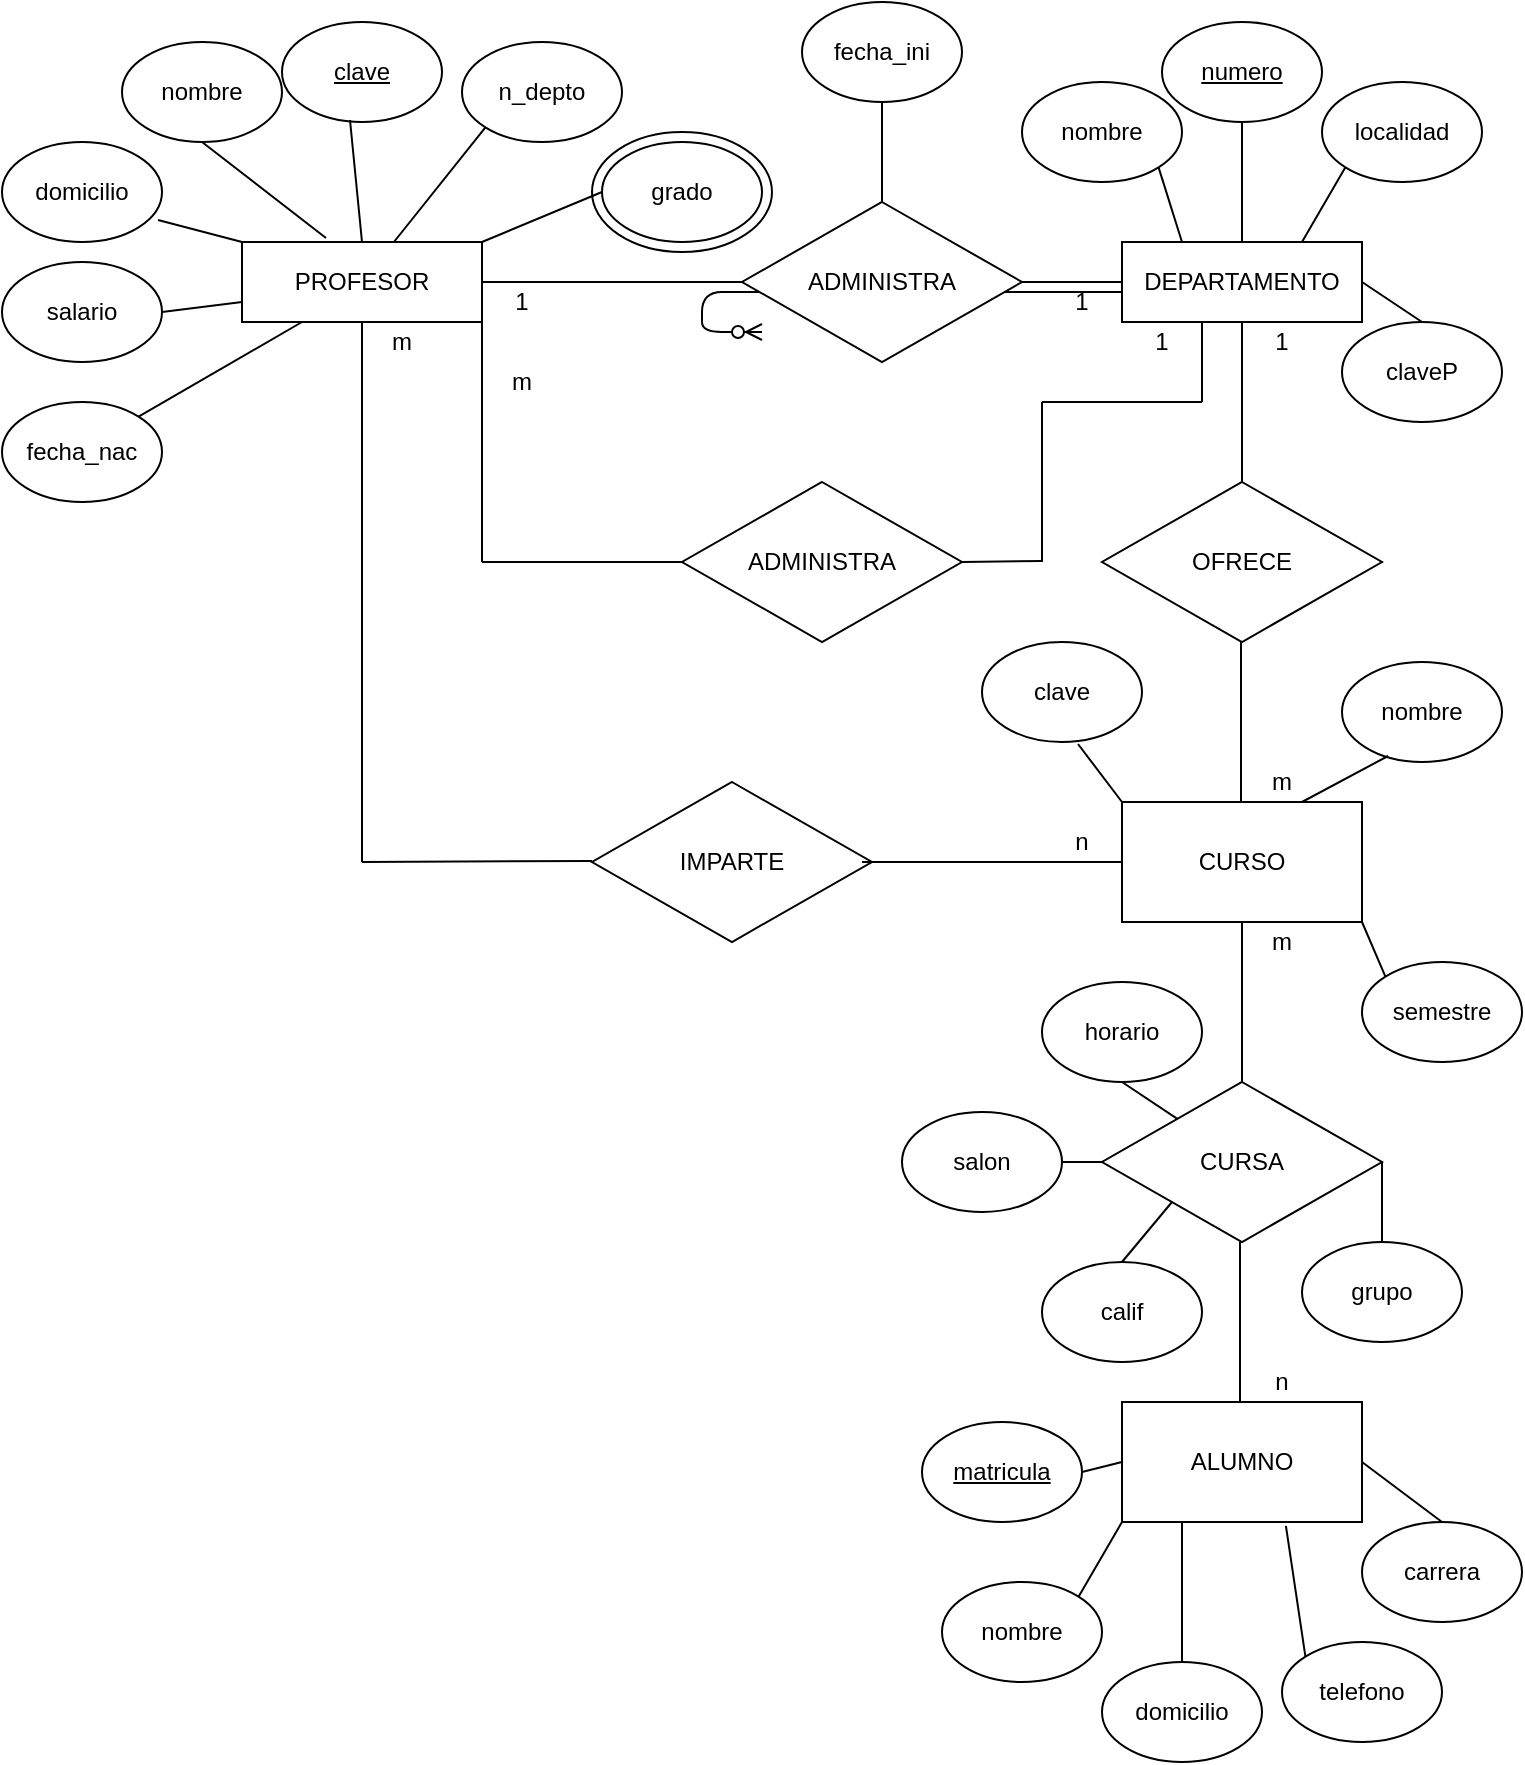 <mxfile version="13.8.1" type="device"><diagram id="R2lEEEUBdFMjLlhIrx00" name="Page-1"><mxGraphModel dx="667" dy="810" grid="1" gridSize="10" guides="1" tooltips="1" connect="1" arrows="1" fold="1" page="1" pageScale="1" pageWidth="850" pageHeight="1100" math="0" shadow="0" extFonts="Permanent Marker^https://fonts.googleapis.com/css?family=Permanent+Marker"><root><mxCell id="0"/><mxCell id="1" parent="0"/><mxCell id="zcO7fUFBYeUADpBiGv-S-21" value="" style="ellipse;whiteSpace=wrap;html=1;" vertex="1" parent="1"><mxGeometry x="375" y="105" width="90" height="60" as="geometry"/></mxCell><mxCell id="C-vyLk0tnHw3VtMMgP7b-12" value="" style="edgeStyle=entityRelationEdgeStyle;endArrow=ERzeroToMany;startArrow=ERone;endFill=1;startFill=0;" parent="1" target="C-vyLk0tnHw3VtMMgP7b-17" edge="1"><mxGeometry width="100" height="100" relative="1" as="geometry"><mxPoint x="700" y="165" as="sourcePoint"/><mxPoint x="460" y="205" as="targetPoint"/></mxGeometry></mxCell><mxCell id="zcO7fUFBYeUADpBiGv-S-1" value="PROFESOR" style="rounded=0;whiteSpace=wrap;html=1;" vertex="1" parent="1"><mxGeometry x="200" y="160" width="120" height="40" as="geometry"/></mxCell><mxCell id="zcO7fUFBYeUADpBiGv-S-2" value="DEPARTAMENTO" style="rounded=0;whiteSpace=wrap;html=1;" vertex="1" parent="1"><mxGeometry x="640" y="160" width="120" height="40" as="geometry"/></mxCell><mxCell id="zcO7fUFBYeUADpBiGv-S-3" value="CURSO" style="rounded=0;whiteSpace=wrap;html=1;" vertex="1" parent="1"><mxGeometry x="640" y="440" width="120" height="60" as="geometry"/></mxCell><mxCell id="zcO7fUFBYeUADpBiGv-S-4" value="ALUMNO" style="rounded=0;whiteSpace=wrap;html=1;" vertex="1" parent="1"><mxGeometry x="640" y="740" width="120" height="60" as="geometry"/></mxCell><mxCell id="zcO7fUFBYeUADpBiGv-S-6" value="&lt;u&gt;clave&lt;/u&gt;" style="ellipse;whiteSpace=wrap;html=1;" vertex="1" parent="1"><mxGeometry x="220" y="50" width="80" height="50" as="geometry"/></mxCell><mxCell id="zcO7fUFBYeUADpBiGv-S-7" value="nombre" style="ellipse;whiteSpace=wrap;html=1;" vertex="1" parent="1"><mxGeometry x="140" y="60" width="80" height="50" as="geometry"/></mxCell><mxCell id="zcO7fUFBYeUADpBiGv-S-8" value="domicilio" style="ellipse;whiteSpace=wrap;html=1;" vertex="1" parent="1"><mxGeometry x="80" y="110" width="80" height="50" as="geometry"/></mxCell><mxCell id="zcO7fUFBYeUADpBiGv-S-9" value="salario" style="ellipse;whiteSpace=wrap;html=1;" vertex="1" parent="1"><mxGeometry x="80" y="170" width="80" height="50" as="geometry"/></mxCell><mxCell id="zcO7fUFBYeUADpBiGv-S-10" value="fecha_nac" style="ellipse;whiteSpace=wrap;html=1;" vertex="1" parent="1"><mxGeometry x="80" y="240" width="80" height="50" as="geometry"/></mxCell><mxCell id="zcO7fUFBYeUADpBiGv-S-11" value="n_depto" style="ellipse;whiteSpace=wrap;html=1;" vertex="1" parent="1"><mxGeometry x="310" y="60" width="80" height="50" as="geometry"/></mxCell><mxCell id="zcO7fUFBYeUADpBiGv-S-12" value="" style="endArrow=none;html=1;entryX=0.425;entryY=0.98;entryDx=0;entryDy=0;entryPerimeter=0;" edge="1" parent="1" target="zcO7fUFBYeUADpBiGv-S-6"><mxGeometry width="50" height="50" relative="1" as="geometry"><mxPoint x="260" y="160" as="sourcePoint"/><mxPoint x="310" y="110" as="targetPoint"/></mxGeometry></mxCell><mxCell id="zcO7fUFBYeUADpBiGv-S-13" value="" style="endArrow=none;html=1;entryX=0.5;entryY=1;entryDx=0;entryDy=0;exitX=0.35;exitY=-0.05;exitDx=0;exitDy=0;exitPerimeter=0;" edge="1" parent="1" source="zcO7fUFBYeUADpBiGv-S-1" target="zcO7fUFBYeUADpBiGv-S-7"><mxGeometry width="50" height="50" relative="1" as="geometry"><mxPoint x="270" y="170" as="sourcePoint"/><mxPoint x="334" y="139" as="targetPoint"/></mxGeometry></mxCell><mxCell id="zcO7fUFBYeUADpBiGv-S-14" value="" style="endArrow=none;html=1;entryX=0.975;entryY=0.78;entryDx=0;entryDy=0;exitX=0;exitY=0;exitDx=0;exitDy=0;entryPerimeter=0;" edge="1" parent="1" source="zcO7fUFBYeUADpBiGv-S-1" target="zcO7fUFBYeUADpBiGv-S-8"><mxGeometry width="50" height="50" relative="1" as="geometry"><mxPoint x="252" y="168" as="sourcePoint"/><mxPoint x="250" y="120" as="targetPoint"/></mxGeometry></mxCell><mxCell id="zcO7fUFBYeUADpBiGv-S-15" value="" style="endArrow=none;html=1;entryX=1;entryY=0.5;entryDx=0;entryDy=0;exitX=0;exitY=0.75;exitDx=0;exitDy=0;" edge="1" parent="1" source="zcO7fUFBYeUADpBiGv-S-1" target="zcO7fUFBYeUADpBiGv-S-9"><mxGeometry width="50" height="50" relative="1" as="geometry"><mxPoint x="262" y="178" as="sourcePoint"/><mxPoint x="260" y="130" as="targetPoint"/></mxGeometry></mxCell><mxCell id="zcO7fUFBYeUADpBiGv-S-17" value="grado" style="ellipse;whiteSpace=wrap;html=1;" vertex="1" parent="1"><mxGeometry x="380" y="110" width="80" height="50" as="geometry"/></mxCell><mxCell id="zcO7fUFBYeUADpBiGv-S-18" value="" style="endArrow=none;html=1;exitX=1;exitY=0;exitDx=0;exitDy=0;entryX=0.25;entryY=1;entryDx=0;entryDy=0;" edge="1" parent="1" source="zcO7fUFBYeUADpBiGv-S-10" target="zcO7fUFBYeUADpBiGv-S-1"><mxGeometry width="50" height="50" relative="1" as="geometry"><mxPoint x="270" y="320" as="sourcePoint"/><mxPoint x="320" y="270" as="targetPoint"/></mxGeometry></mxCell><mxCell id="zcO7fUFBYeUADpBiGv-S-19" value="" style="endArrow=none;html=1;entryX=0;entryY=1;entryDx=0;entryDy=0;" edge="1" parent="1" source="zcO7fUFBYeUADpBiGv-S-1" target="zcO7fUFBYeUADpBiGv-S-11"><mxGeometry width="50" height="50" relative="1" as="geometry"><mxPoint x="270" y="320" as="sourcePoint"/><mxPoint x="320" y="270" as="targetPoint"/></mxGeometry></mxCell><mxCell id="zcO7fUFBYeUADpBiGv-S-20" value="" style="endArrow=none;html=1;entryX=0;entryY=0.5;entryDx=0;entryDy=0;exitX=1;exitY=0;exitDx=0;exitDy=0;" edge="1" parent="1" source="zcO7fUFBYeUADpBiGv-S-1" target="zcO7fUFBYeUADpBiGv-S-17"><mxGeometry width="50" height="50" relative="1" as="geometry"><mxPoint x="270" y="320" as="sourcePoint"/><mxPoint x="320" y="270" as="targetPoint"/></mxGeometry></mxCell><mxCell id="zcO7fUFBYeUADpBiGv-S-22" value="ADMINISTRA" style="rhombus;whiteSpace=wrap;html=1;" vertex="1" parent="1"><mxGeometry x="450" y="140" width="140" height="80" as="geometry"/></mxCell><mxCell id="zcO7fUFBYeUADpBiGv-S-23" value="" style="endArrow=none;html=1;exitX=1;exitY=0.5;exitDx=0;exitDy=0;entryX=0;entryY=0.5;entryDx=0;entryDy=0;" edge="1" parent="1" source="zcO7fUFBYeUADpBiGv-S-1" target="zcO7fUFBYeUADpBiGv-S-22"><mxGeometry width="50" height="50" relative="1" as="geometry"><mxPoint x="400" y="320" as="sourcePoint"/><mxPoint x="450" y="270" as="targetPoint"/></mxGeometry></mxCell><mxCell id="zcO7fUFBYeUADpBiGv-S-24" value="" style="endArrow=none;html=1;exitX=0;exitY=0.5;exitDx=0;exitDy=0;entryX=1;entryY=0.5;entryDx=0;entryDy=0;" edge="1" parent="1" source="zcO7fUFBYeUADpBiGv-S-2" target="zcO7fUFBYeUADpBiGv-S-22"><mxGeometry width="50" height="50" relative="1" as="geometry"><mxPoint x="330" y="190" as="sourcePoint"/><mxPoint x="460" y="190" as="targetPoint"/></mxGeometry></mxCell><mxCell id="zcO7fUFBYeUADpBiGv-S-25" value="1" style="text;html=1;strokeColor=none;fillColor=none;align=center;verticalAlign=middle;whiteSpace=wrap;rounded=0;" vertex="1" parent="1"><mxGeometry x="320" y="180" width="40" height="20" as="geometry"/></mxCell><mxCell id="zcO7fUFBYeUADpBiGv-S-26" value="1" style="text;html=1;strokeColor=none;fillColor=none;align=center;verticalAlign=middle;whiteSpace=wrap;rounded=0;" vertex="1" parent="1"><mxGeometry x="600" y="180" width="40" height="20" as="geometry"/></mxCell><mxCell id="zcO7fUFBYeUADpBiGv-S-27" value="" style="endArrow=none;html=1;entryX=0.5;entryY=0;entryDx=0;entryDy=0;" edge="1" parent="1" target="zcO7fUFBYeUADpBiGv-S-22"><mxGeometry width="50" height="50" relative="1" as="geometry"><mxPoint x="520" y="90" as="sourcePoint"/><mxPoint x="240" y="210" as="targetPoint"/></mxGeometry></mxCell><mxCell id="zcO7fUFBYeUADpBiGv-S-28" value="fecha_ini" style="ellipse;whiteSpace=wrap;html=1;" vertex="1" parent="1"><mxGeometry x="480" y="40" width="80" height="50" as="geometry"/></mxCell><mxCell id="zcO7fUFBYeUADpBiGv-S-29" value="OFRECE" style="rhombus;whiteSpace=wrap;html=1;" vertex="1" parent="1"><mxGeometry x="630" y="280" width="140" height="80" as="geometry"/></mxCell><mxCell id="zcO7fUFBYeUADpBiGv-S-30" value="" style="endArrow=none;html=1;exitX=0.5;exitY=0;exitDx=0;exitDy=0;entryX=0.5;entryY=1;entryDx=0;entryDy=0;" edge="1" parent="1" source="zcO7fUFBYeUADpBiGv-S-29" target="zcO7fUFBYeUADpBiGv-S-2"><mxGeometry width="50" height="50" relative="1" as="geometry"><mxPoint x="330" y="190" as="sourcePoint"/><mxPoint x="460" y="190" as="targetPoint"/></mxGeometry></mxCell><mxCell id="zcO7fUFBYeUADpBiGv-S-31" value="" style="endArrow=none;html=1;exitX=0.5;exitY=0;exitDx=0;exitDy=0;entryX=0.5;entryY=1;entryDx=0;entryDy=0;" edge="1" parent="1"><mxGeometry width="50" height="50" relative="1" as="geometry"><mxPoint x="699.5" y="440" as="sourcePoint"/><mxPoint x="699.5" y="360" as="targetPoint"/></mxGeometry></mxCell><mxCell id="zcO7fUFBYeUADpBiGv-S-32" value="1" style="text;html=1;strokeColor=none;fillColor=none;align=center;verticalAlign=middle;whiteSpace=wrap;rounded=0;" vertex="1" parent="1"><mxGeometry x="700" y="200" width="40" height="20" as="geometry"/></mxCell><mxCell id="zcO7fUFBYeUADpBiGv-S-33" value="m" style="text;html=1;strokeColor=none;fillColor=none;align=center;verticalAlign=middle;whiteSpace=wrap;rounded=0;" vertex="1" parent="1"><mxGeometry x="700" y="420" width="40" height="20" as="geometry"/></mxCell><mxCell id="zcO7fUFBYeUADpBiGv-S-34" value="clave" style="ellipse;whiteSpace=wrap;html=1;" vertex="1" parent="1"><mxGeometry x="570" y="360" width="80" height="50" as="geometry"/></mxCell><mxCell id="zcO7fUFBYeUADpBiGv-S-35" value="nombre" style="ellipse;whiteSpace=wrap;html=1;" vertex="1" parent="1"><mxGeometry x="750" y="370" width="80" height="50" as="geometry"/></mxCell><mxCell id="zcO7fUFBYeUADpBiGv-S-36" value="semestre" style="ellipse;whiteSpace=wrap;html=1;" vertex="1" parent="1"><mxGeometry x="760" y="520" width="80" height="50" as="geometry"/></mxCell><mxCell id="zcO7fUFBYeUADpBiGv-S-37" value="" style="endArrow=none;html=1;entryX=1;entryY=1;entryDx=0;entryDy=0;exitX=0;exitY=0;exitDx=0;exitDy=0;" edge="1" parent="1" source="zcO7fUFBYeUADpBiGv-S-36" target="zcO7fUFBYeUADpBiGv-S-3"><mxGeometry width="50" height="50" relative="1" as="geometry"><mxPoint x="650" y="547.5" as="sourcePoint"/><mxPoint x="710" y="522.5" as="targetPoint"/></mxGeometry></mxCell><mxCell id="zcO7fUFBYeUADpBiGv-S-38" value="" style="endArrow=none;html=1;entryX=0.75;entryY=1;entryDx=0;entryDy=0;exitX=0.288;exitY=0.94;exitDx=0;exitDy=0;exitPerimeter=0;" edge="1" parent="1" source="zcO7fUFBYeUADpBiGv-S-35" target="zcO7fUFBYeUADpBiGv-S-33"><mxGeometry width="50" height="50" relative="1" as="geometry"><mxPoint x="781.716" y="527.322" as="sourcePoint"/><mxPoint x="770" y="510" as="targetPoint"/></mxGeometry></mxCell><mxCell id="zcO7fUFBYeUADpBiGv-S-39" value="" style="endArrow=none;html=1;entryX=0;entryY=0;entryDx=0;entryDy=0;exitX=0.6;exitY=1.02;exitDx=0;exitDy=0;exitPerimeter=0;" edge="1" parent="1" source="zcO7fUFBYeUADpBiGv-S-34" target="zcO7fUFBYeUADpBiGv-S-3"><mxGeometry width="50" height="50" relative="1" as="geometry"><mxPoint x="763.04" y="417" as="sourcePoint"/><mxPoint x="740" y="450" as="targetPoint"/></mxGeometry></mxCell><mxCell id="zcO7fUFBYeUADpBiGv-S-40" value="IMPARTE" style="rhombus;whiteSpace=wrap;html=1;" vertex="1" parent="1"><mxGeometry x="375" y="430" width="140" height="80" as="geometry"/></mxCell><mxCell id="zcO7fUFBYeUADpBiGv-S-41" value="" style="endArrow=none;html=1;entryX=0;entryY=0.5;entryDx=0;entryDy=0;" edge="1" parent="1"><mxGeometry width="50" height="50" relative="1" as="geometry"><mxPoint x="260" y="470" as="sourcePoint"/><mxPoint x="375" y="469.5" as="targetPoint"/></mxGeometry></mxCell><mxCell id="zcO7fUFBYeUADpBiGv-S-42" value="" style="endArrow=none;html=1;entryX=0.5;entryY=1;entryDx=0;entryDy=0;" edge="1" parent="1" target="zcO7fUFBYeUADpBiGv-S-1"><mxGeometry width="50" height="50" relative="1" as="geometry"><mxPoint x="260" y="470" as="sourcePoint"/><mxPoint x="490" y="290" as="targetPoint"/></mxGeometry></mxCell><mxCell id="zcO7fUFBYeUADpBiGv-S-43" value="" style="endArrow=none;html=1;entryX=0;entryY=0.5;entryDx=0;entryDy=0;" edge="1" parent="1" target="zcO7fUFBYeUADpBiGv-S-3"><mxGeometry width="50" height="50" relative="1" as="geometry"><mxPoint x="510" y="470" as="sourcePoint"/><mxPoint x="625" y="469.5" as="targetPoint"/><Array as="points"><mxPoint x="580" y="470"/></Array></mxGeometry></mxCell><mxCell id="zcO7fUFBYeUADpBiGv-S-44" value="n" style="text;html=1;strokeColor=none;fillColor=none;align=center;verticalAlign=middle;whiteSpace=wrap;rounded=0;" vertex="1" parent="1"><mxGeometry x="600" y="450" width="40" height="20" as="geometry"/></mxCell><mxCell id="zcO7fUFBYeUADpBiGv-S-45" value="m" style="text;html=1;strokeColor=none;fillColor=none;align=center;verticalAlign=middle;whiteSpace=wrap;rounded=0;" vertex="1" parent="1"><mxGeometry x="260" y="200" width="40" height="20" as="geometry"/></mxCell><mxCell id="zcO7fUFBYeUADpBiGv-S-46" value="CURSA" style="rhombus;whiteSpace=wrap;html=1;" vertex="1" parent="1"><mxGeometry x="630" y="580" width="140" height="80" as="geometry"/></mxCell><mxCell id="zcO7fUFBYeUADpBiGv-S-47" value="" style="endArrow=none;html=1;exitX=0.5;exitY=1;exitDx=0;exitDy=0;" edge="1" parent="1" source="zcO7fUFBYeUADpBiGv-S-3"><mxGeometry width="50" height="50" relative="1" as="geometry"><mxPoint x="520" y="480" as="sourcePoint"/><mxPoint x="700" y="580" as="targetPoint"/><Array as="points"><mxPoint x="700" y="580"/></Array></mxGeometry></mxCell><mxCell id="zcO7fUFBYeUADpBiGv-S-48" value="" style="endArrow=none;html=1;exitX=0.5;exitY=1;exitDx=0;exitDy=0;" edge="1" parent="1"><mxGeometry width="50" height="50" relative="1" as="geometry"><mxPoint x="699" y="660" as="sourcePoint"/><mxPoint x="699" y="740" as="targetPoint"/><Array as="points"><mxPoint x="699" y="740"/></Array></mxGeometry></mxCell><mxCell id="zcO7fUFBYeUADpBiGv-S-49" value="m" style="text;html=1;strokeColor=none;fillColor=none;align=center;verticalAlign=middle;whiteSpace=wrap;rounded=0;" vertex="1" parent="1"><mxGeometry x="700" y="500" width="40" height="20" as="geometry"/></mxCell><mxCell id="zcO7fUFBYeUADpBiGv-S-50" value="n" style="text;html=1;strokeColor=none;fillColor=none;align=center;verticalAlign=middle;whiteSpace=wrap;rounded=0;" vertex="1" parent="1"><mxGeometry x="700" y="720" width="40" height="20" as="geometry"/></mxCell><mxCell id="zcO7fUFBYeUADpBiGv-S-51" value="horario" style="ellipse;whiteSpace=wrap;html=1;" vertex="1" parent="1"><mxGeometry x="600" y="530" width="80" height="50" as="geometry"/></mxCell><mxCell id="zcO7fUFBYeUADpBiGv-S-52" value="salon" style="ellipse;whiteSpace=wrap;html=1;" vertex="1" parent="1"><mxGeometry x="530" y="595" width="80" height="50" as="geometry"/></mxCell><mxCell id="zcO7fUFBYeUADpBiGv-S-53" value="grupo" style="ellipse;whiteSpace=wrap;html=1;" vertex="1" parent="1"><mxGeometry x="730" y="660" width="80" height="50" as="geometry"/></mxCell><mxCell id="zcO7fUFBYeUADpBiGv-S-54" value="calif" style="ellipse;whiteSpace=wrap;html=1;" vertex="1" parent="1"><mxGeometry x="600" y="670" width="80" height="50" as="geometry"/></mxCell><mxCell id="zcO7fUFBYeUADpBiGv-S-55" value="" style="endArrow=none;html=1;exitX=0.5;exitY=1;exitDx=0;exitDy=0;" edge="1" parent="1" source="zcO7fUFBYeUADpBiGv-S-51" target="zcO7fUFBYeUADpBiGv-S-46"><mxGeometry width="50" height="50" relative="1" as="geometry"><mxPoint x="560" y="460" as="sourcePoint"/><mxPoint x="610" y="410" as="targetPoint"/></mxGeometry></mxCell><mxCell id="zcO7fUFBYeUADpBiGv-S-56" value="" style="endArrow=none;html=1;exitX=1;exitY=0.5;exitDx=0;exitDy=0;entryX=0;entryY=0.5;entryDx=0;entryDy=0;" edge="1" parent="1" source="zcO7fUFBYeUADpBiGv-S-52" target="zcO7fUFBYeUADpBiGv-S-46"><mxGeometry width="50" height="50" relative="1" as="geometry"><mxPoint x="650" y="590" as="sourcePoint"/><mxPoint x="677.692" y="608.462" as="targetPoint"/></mxGeometry></mxCell><mxCell id="zcO7fUFBYeUADpBiGv-S-57" value="" style="endArrow=none;html=1;exitX=0.5;exitY=0;exitDx=0;exitDy=0;entryX=0;entryY=1;entryDx=0;entryDy=0;" edge="1" parent="1" source="zcO7fUFBYeUADpBiGv-S-54" target="zcO7fUFBYeUADpBiGv-S-46"><mxGeometry width="50" height="50" relative="1" as="geometry"><mxPoint x="620" y="630" as="sourcePoint"/><mxPoint x="675" y="650" as="targetPoint"/></mxGeometry></mxCell><mxCell id="zcO7fUFBYeUADpBiGv-S-58" value="" style="endArrow=none;html=1;exitX=0.5;exitY=0;exitDx=0;exitDy=0;entryX=1;entryY=0.5;entryDx=0;entryDy=0;" edge="1" parent="1" source="zcO7fUFBYeUADpBiGv-S-53" target="zcO7fUFBYeUADpBiGv-S-46"><mxGeometry width="50" height="50" relative="1" as="geometry"><mxPoint x="650" y="680" as="sourcePoint"/><mxPoint x="685" y="660" as="targetPoint"/></mxGeometry></mxCell><mxCell id="zcO7fUFBYeUADpBiGv-S-59" value="&lt;u&gt;matricula&lt;/u&gt;" style="ellipse;whiteSpace=wrap;html=1;" vertex="1" parent="1"><mxGeometry x="540" y="750" width="80" height="50" as="geometry"/></mxCell><mxCell id="zcO7fUFBYeUADpBiGv-S-60" value="nombre" style="ellipse;whiteSpace=wrap;html=1;" vertex="1" parent="1"><mxGeometry x="550" y="830" width="80" height="50" as="geometry"/></mxCell><mxCell id="zcO7fUFBYeUADpBiGv-S-61" value="domicilio" style="ellipse;whiteSpace=wrap;html=1;" vertex="1" parent="1"><mxGeometry x="630" y="870" width="80" height="50" as="geometry"/></mxCell><mxCell id="zcO7fUFBYeUADpBiGv-S-62" value="telefono" style="ellipse;whiteSpace=wrap;html=1;" vertex="1" parent="1"><mxGeometry x="720" y="860" width="80" height="50" as="geometry"/></mxCell><mxCell id="zcO7fUFBYeUADpBiGv-S-63" value="carrera" style="ellipse;whiteSpace=wrap;html=1;" vertex="1" parent="1"><mxGeometry x="760" y="800" width="80" height="50" as="geometry"/></mxCell><mxCell id="zcO7fUFBYeUADpBiGv-S-64" value="" style="endArrow=none;html=1;exitX=1;exitY=0.5;exitDx=0;exitDy=0;entryX=0;entryY=0.5;entryDx=0;entryDy=0;" edge="1" parent="1" source="zcO7fUFBYeUADpBiGv-S-59" target="zcO7fUFBYeUADpBiGv-S-4"><mxGeometry width="50" height="50" relative="1" as="geometry"><mxPoint x="780" y="670" as="sourcePoint"/><mxPoint x="780" y="630" as="targetPoint"/></mxGeometry></mxCell><mxCell id="zcO7fUFBYeUADpBiGv-S-65" value="" style="endArrow=none;html=1;exitX=1;exitY=0;exitDx=0;exitDy=0;entryX=0;entryY=1;entryDx=0;entryDy=0;" edge="1" parent="1" source="zcO7fUFBYeUADpBiGv-S-60" target="zcO7fUFBYeUADpBiGv-S-4"><mxGeometry width="50" height="50" relative="1" as="geometry"><mxPoint x="630" y="785" as="sourcePoint"/><mxPoint x="650" y="780" as="targetPoint"/></mxGeometry></mxCell><mxCell id="zcO7fUFBYeUADpBiGv-S-66" value="" style="endArrow=none;html=1;exitX=0.5;exitY=0;exitDx=0;exitDy=0;entryX=0.25;entryY=1;entryDx=0;entryDy=0;" edge="1" parent="1" source="zcO7fUFBYeUADpBiGv-S-61" target="zcO7fUFBYeUADpBiGv-S-4"><mxGeometry width="50" height="50" relative="1" as="geometry"><mxPoint x="628.284" y="847.322" as="sourcePoint"/><mxPoint x="650" y="810" as="targetPoint"/></mxGeometry></mxCell><mxCell id="zcO7fUFBYeUADpBiGv-S-67" value="" style="endArrow=none;html=1;exitX=0;exitY=0;exitDx=0;exitDy=0;entryX=0.683;entryY=1.033;entryDx=0;entryDy=0;entryPerimeter=0;" edge="1" parent="1" source="zcO7fUFBYeUADpBiGv-S-62" target="zcO7fUFBYeUADpBiGv-S-4"><mxGeometry width="50" height="50" relative="1" as="geometry"><mxPoint x="680" y="880" as="sourcePoint"/><mxPoint x="680" y="810" as="targetPoint"/></mxGeometry></mxCell><mxCell id="zcO7fUFBYeUADpBiGv-S-68" value="" style="endArrow=none;html=1;exitX=0.5;exitY=0;exitDx=0;exitDy=0;entryX=1;entryY=0.5;entryDx=0;entryDy=0;" edge="1" parent="1" source="zcO7fUFBYeUADpBiGv-S-63" target="zcO7fUFBYeUADpBiGv-S-4"><mxGeometry width="50" height="50" relative="1" as="geometry"><mxPoint x="741.716" y="877.322" as="sourcePoint"/><mxPoint x="731.96" y="811.98" as="targetPoint"/></mxGeometry></mxCell><mxCell id="zcO7fUFBYeUADpBiGv-S-69" value="&lt;u&gt;numero&lt;/u&gt;" style="ellipse;whiteSpace=wrap;html=1;" vertex="1" parent="1"><mxGeometry x="660" y="50" width="80" height="50" as="geometry"/></mxCell><mxCell id="zcO7fUFBYeUADpBiGv-S-70" value="nombre" style="ellipse;whiteSpace=wrap;html=1;" vertex="1" parent="1"><mxGeometry x="590" y="80" width="80" height="50" as="geometry"/></mxCell><mxCell id="zcO7fUFBYeUADpBiGv-S-71" value="claveP" style="ellipse;whiteSpace=wrap;html=1;" vertex="1" parent="1"><mxGeometry x="750" y="200" width="80" height="50" as="geometry"/></mxCell><mxCell id="zcO7fUFBYeUADpBiGv-S-72" value="localidad" style="ellipse;whiteSpace=wrap;html=1;" vertex="1" parent="1"><mxGeometry x="740" y="80" width="80" height="50" as="geometry"/></mxCell><mxCell id="zcO7fUFBYeUADpBiGv-S-73" value="" style="endArrow=none;html=1;entryX=1;entryY=0.5;entryDx=0;entryDy=0;exitX=0.5;exitY=0;exitDx=0;exitDy=0;" edge="1" parent="1" source="zcO7fUFBYeUADpBiGv-S-71" target="zcO7fUFBYeUADpBiGv-S-2"><mxGeometry width="50" height="50" relative="1" as="geometry"><mxPoint x="580" y="300" as="sourcePoint"/><mxPoint x="630" y="250" as="targetPoint"/></mxGeometry></mxCell><mxCell id="zcO7fUFBYeUADpBiGv-S-74" value="" style="endArrow=none;html=1;entryX=0;entryY=1;entryDx=0;entryDy=0;exitX=0.75;exitY=0;exitDx=0;exitDy=0;" edge="1" parent="1" source="zcO7fUFBYeUADpBiGv-S-2" target="zcO7fUFBYeUADpBiGv-S-72"><mxGeometry width="50" height="50" relative="1" as="geometry"><mxPoint x="820" y="220" as="sourcePoint"/><mxPoint x="770" y="190" as="targetPoint"/></mxGeometry></mxCell><mxCell id="zcO7fUFBYeUADpBiGv-S-75" value="" style="endArrow=none;html=1;entryX=0.5;entryY=1;entryDx=0;entryDy=0;exitX=0.5;exitY=0;exitDx=0;exitDy=0;" edge="1" parent="1" source="zcO7fUFBYeUADpBiGv-S-2" target="zcO7fUFBYeUADpBiGv-S-69"><mxGeometry width="50" height="50" relative="1" as="geometry"><mxPoint x="740" y="170" as="sourcePoint"/><mxPoint x="761.716" y="132.678" as="targetPoint"/></mxGeometry></mxCell><mxCell id="zcO7fUFBYeUADpBiGv-S-76" value="" style="endArrow=none;html=1;entryX=1;entryY=1;entryDx=0;entryDy=0;exitX=0.25;exitY=0;exitDx=0;exitDy=0;" edge="1" parent="1" source="zcO7fUFBYeUADpBiGv-S-2" target="zcO7fUFBYeUADpBiGv-S-70"><mxGeometry width="50" height="50" relative="1" as="geometry"><mxPoint x="710" y="170" as="sourcePoint"/><mxPoint x="710" y="80" as="targetPoint"/></mxGeometry></mxCell><mxCell id="zcO7fUFBYeUADpBiGv-S-77" value="ADMINISTRA" style="rhombus;whiteSpace=wrap;html=1;" vertex="1" parent="1"><mxGeometry x="420" y="280" width="140" height="80" as="geometry"/></mxCell><mxCell id="zcO7fUFBYeUADpBiGv-S-78" value="" style="endArrow=none;html=1;" edge="1" parent="1"><mxGeometry width="50" height="50" relative="1" as="geometry"><mxPoint x="320" y="320" as="sourcePoint"/><mxPoint x="420" y="320" as="targetPoint"/></mxGeometry></mxCell><mxCell id="zcO7fUFBYeUADpBiGv-S-79" value="" style="endArrow=none;html=1;entryX=0;entryY=1;entryDx=0;entryDy=0;" edge="1" parent="1" target="zcO7fUFBYeUADpBiGv-S-25"><mxGeometry width="50" height="50" relative="1" as="geometry"><mxPoint x="320" y="320" as="sourcePoint"/><mxPoint x="550" y="250" as="targetPoint"/></mxGeometry></mxCell><mxCell id="zcO7fUFBYeUADpBiGv-S-80" value="" style="endArrow=none;html=1;" edge="1" parent="1"><mxGeometry width="50" height="50" relative="1" as="geometry"><mxPoint x="560" y="320" as="sourcePoint"/><mxPoint x="600" y="319.5" as="targetPoint"/></mxGeometry></mxCell><mxCell id="zcO7fUFBYeUADpBiGv-S-81" value="" style="endArrow=none;html=1;" edge="1" parent="1"><mxGeometry width="50" height="50" relative="1" as="geometry"><mxPoint x="600" y="240" as="sourcePoint"/><mxPoint x="600" y="320" as="targetPoint"/></mxGeometry></mxCell><mxCell id="zcO7fUFBYeUADpBiGv-S-82" value="" style="endArrow=none;html=1;" edge="1" parent="1"><mxGeometry width="50" height="50" relative="1" as="geometry"><mxPoint x="600" y="240" as="sourcePoint"/><mxPoint x="680" y="240" as="targetPoint"/></mxGeometry></mxCell><mxCell id="zcO7fUFBYeUADpBiGv-S-83" value="" style="endArrow=none;html=1;" edge="1" parent="1"><mxGeometry width="50" height="50" relative="1" as="geometry"><mxPoint x="680" y="200" as="sourcePoint"/><mxPoint x="680" y="240" as="targetPoint"/></mxGeometry></mxCell><mxCell id="zcO7fUFBYeUADpBiGv-S-84" value="1" style="text;html=1;strokeColor=none;fillColor=none;align=center;verticalAlign=middle;whiteSpace=wrap;rounded=0;" vertex="1" parent="1"><mxGeometry x="640" y="200" width="40" height="20" as="geometry"/></mxCell><mxCell id="zcO7fUFBYeUADpBiGv-S-85" value="m" style="text;html=1;strokeColor=none;fillColor=none;align=center;verticalAlign=middle;whiteSpace=wrap;rounded=0;" vertex="1" parent="1"><mxGeometry x="320" y="220" width="40" height="20" as="geometry"/></mxCell></root></mxGraphModel></diagram></mxfile>
